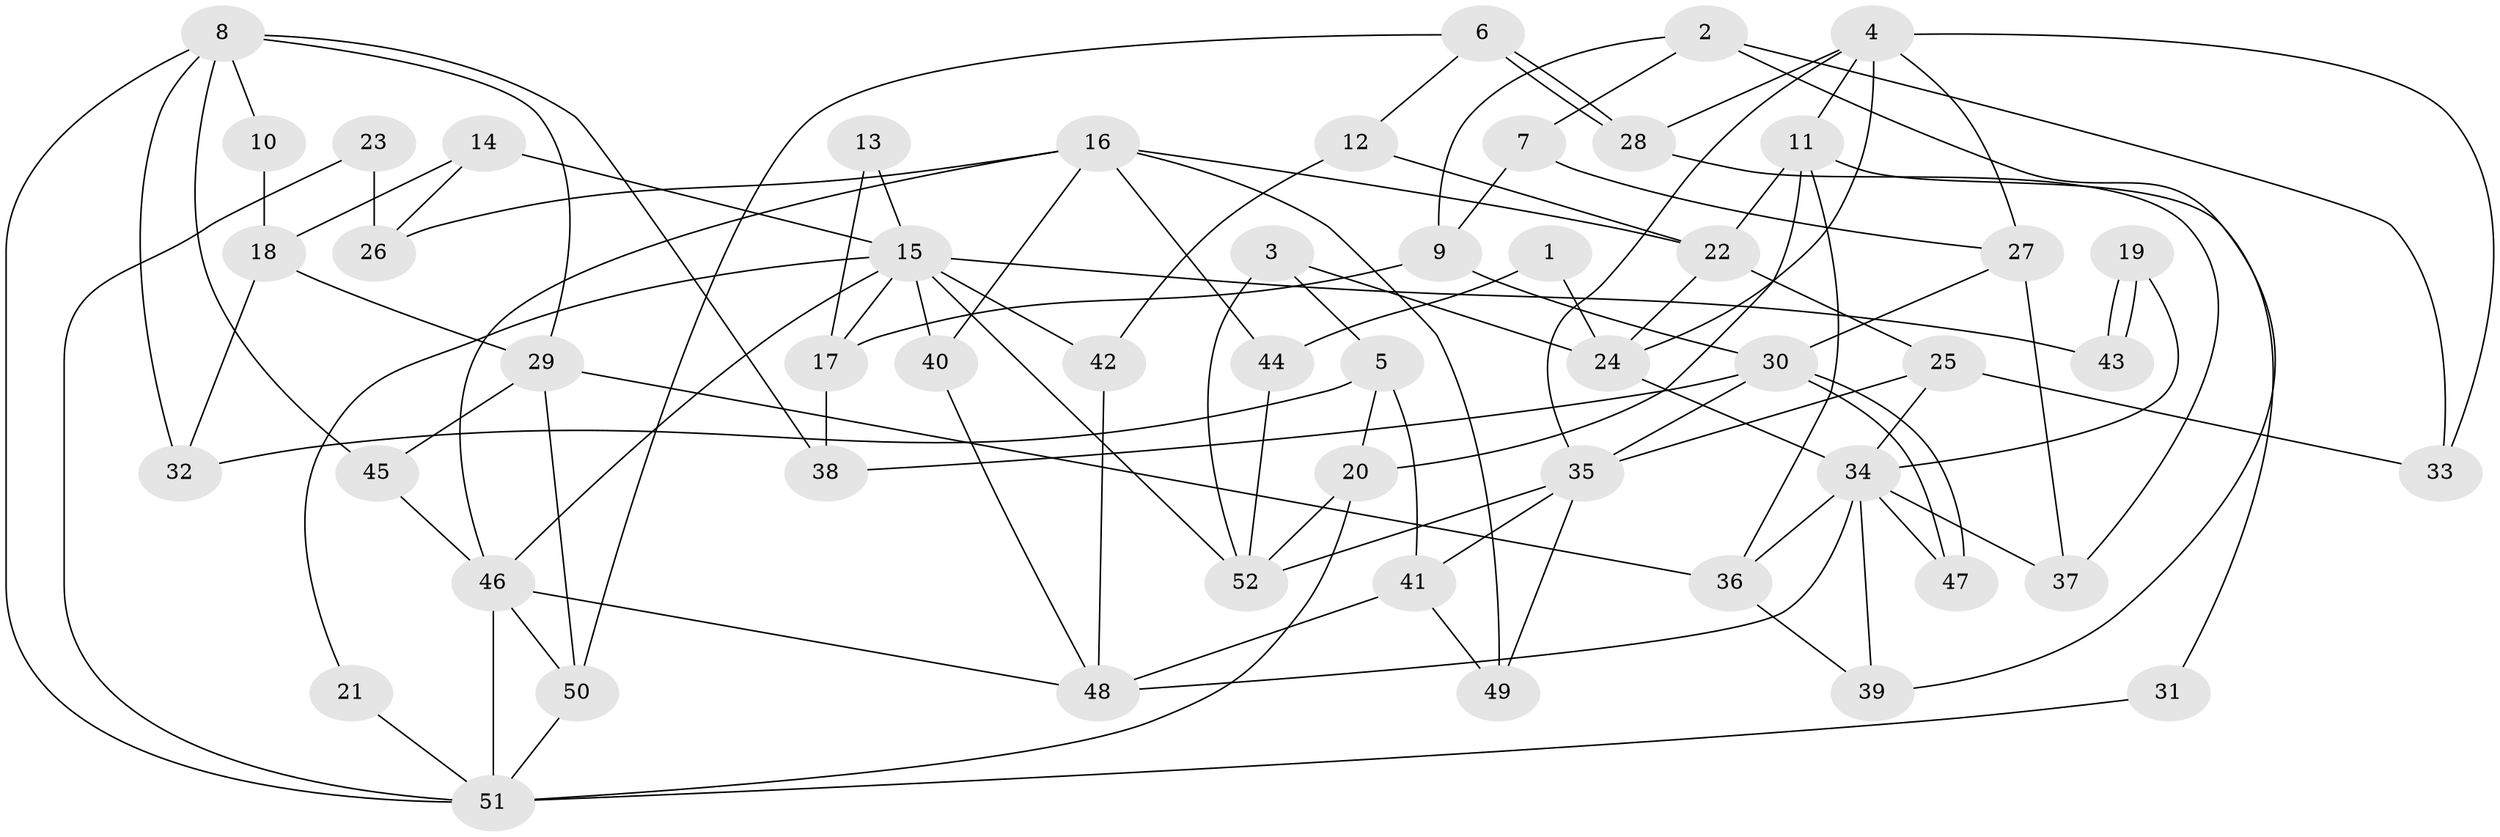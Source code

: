 // Generated by graph-tools (version 1.1) at 2025/14/03/09/25 04:14:51]
// undirected, 52 vertices, 104 edges
graph export_dot {
graph [start="1"]
  node [color=gray90,style=filled];
  1;
  2;
  3;
  4;
  5;
  6;
  7;
  8;
  9;
  10;
  11;
  12;
  13;
  14;
  15;
  16;
  17;
  18;
  19;
  20;
  21;
  22;
  23;
  24;
  25;
  26;
  27;
  28;
  29;
  30;
  31;
  32;
  33;
  34;
  35;
  36;
  37;
  38;
  39;
  40;
  41;
  42;
  43;
  44;
  45;
  46;
  47;
  48;
  49;
  50;
  51;
  52;
  1 -- 24;
  1 -- 44;
  2 -- 9;
  2 -- 33;
  2 -- 7;
  2 -- 39;
  3 -- 24;
  3 -- 52;
  3 -- 5;
  4 -- 35;
  4 -- 28;
  4 -- 11;
  4 -- 24;
  4 -- 27;
  4 -- 33;
  5 -- 20;
  5 -- 32;
  5 -- 41;
  6 -- 28;
  6 -- 28;
  6 -- 50;
  6 -- 12;
  7 -- 27;
  7 -- 9;
  8 -- 38;
  8 -- 51;
  8 -- 10;
  8 -- 29;
  8 -- 32;
  8 -- 45;
  9 -- 30;
  9 -- 17;
  10 -- 18;
  11 -- 36;
  11 -- 20;
  11 -- 22;
  11 -- 31;
  12 -- 22;
  12 -- 42;
  13 -- 17;
  13 -- 15;
  14 -- 18;
  14 -- 15;
  14 -- 26;
  15 -- 40;
  15 -- 42;
  15 -- 17;
  15 -- 21;
  15 -- 43;
  15 -- 46;
  15 -- 52;
  16 -- 46;
  16 -- 22;
  16 -- 26;
  16 -- 40;
  16 -- 44;
  16 -- 49;
  17 -- 38;
  18 -- 32;
  18 -- 29;
  19 -- 43;
  19 -- 43;
  19 -- 34;
  20 -- 52;
  20 -- 51;
  21 -- 51;
  22 -- 24;
  22 -- 25;
  23 -- 51;
  23 -- 26;
  24 -- 34;
  25 -- 34;
  25 -- 33;
  25 -- 35;
  27 -- 30;
  27 -- 37;
  28 -- 37;
  29 -- 45;
  29 -- 36;
  29 -- 50;
  30 -- 35;
  30 -- 47;
  30 -- 47;
  30 -- 38;
  31 -- 51;
  34 -- 48;
  34 -- 39;
  34 -- 36;
  34 -- 37;
  34 -- 47;
  35 -- 49;
  35 -- 41;
  35 -- 52;
  36 -- 39;
  40 -- 48;
  41 -- 48;
  41 -- 49;
  42 -- 48;
  44 -- 52;
  45 -- 46;
  46 -- 50;
  46 -- 48;
  46 -- 51;
  50 -- 51;
}
